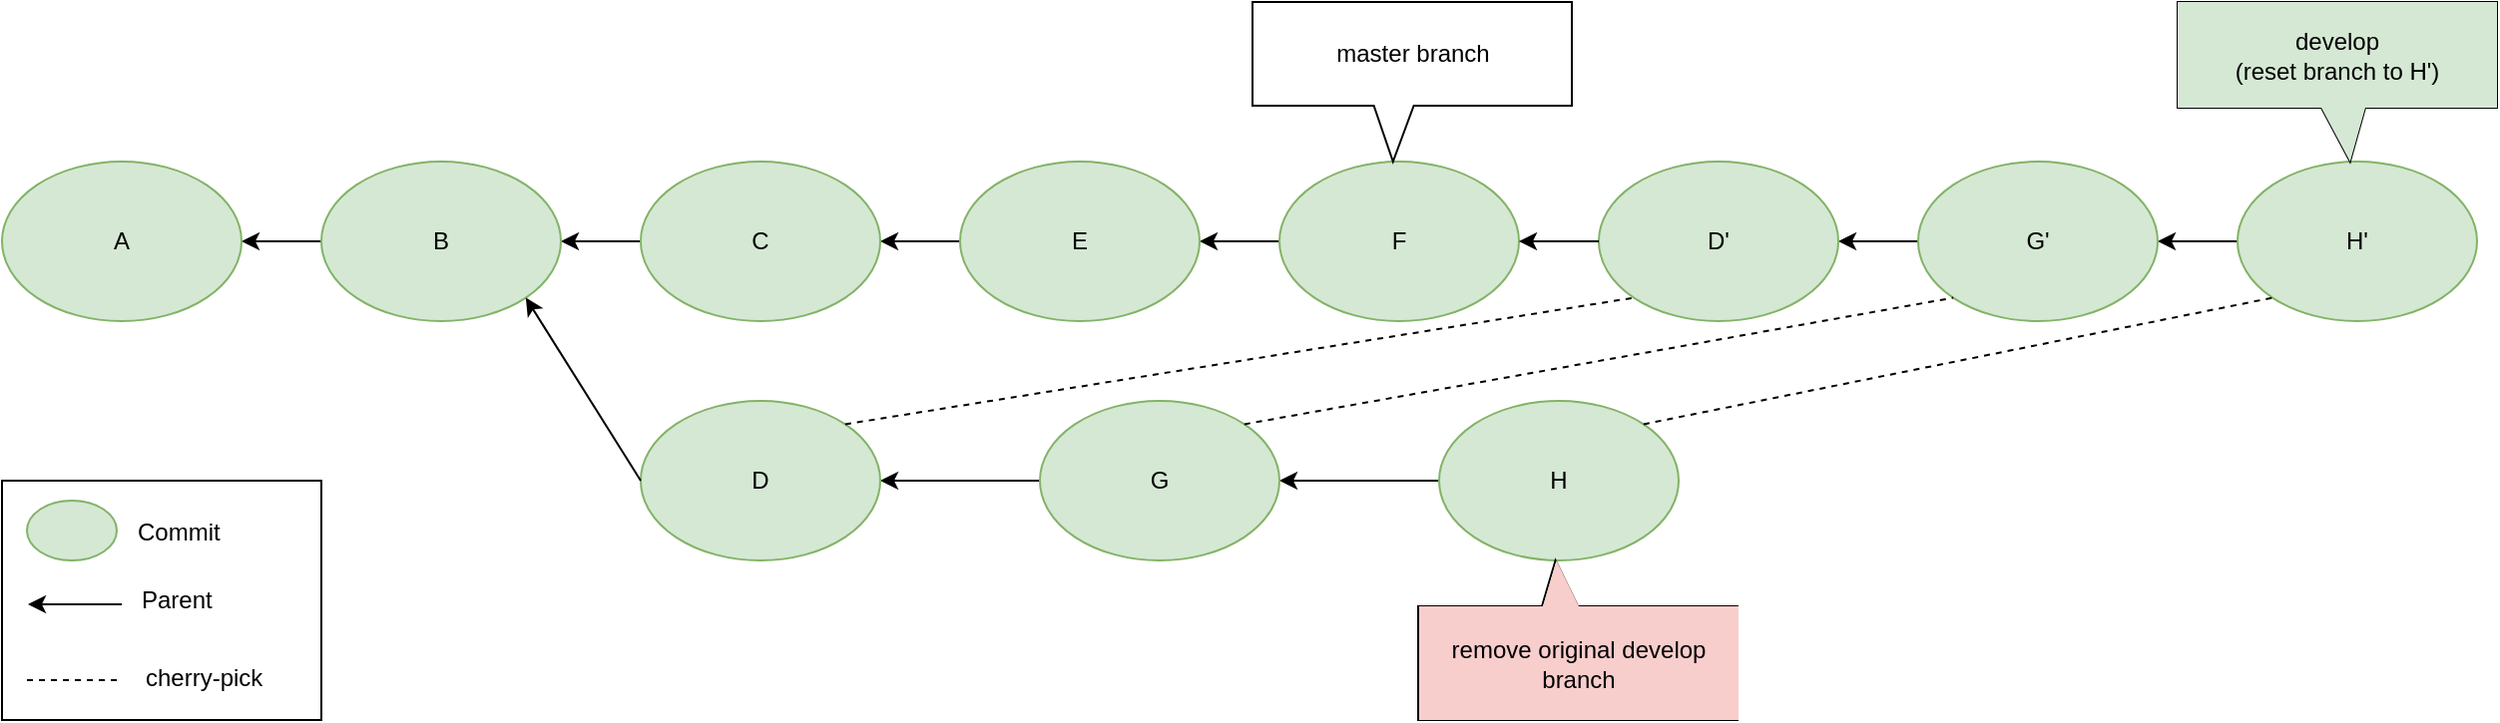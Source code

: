 <mxfile version="10.7.7" type="device"><diagram id="0ILN9TpnPkhCdRFMLS-N" name="Rebase"><mxGraphModel dx="961" dy="532" grid="1" gridSize="10" guides="1" tooltips="1" connect="1" arrows="1" fold="1" page="1" pageScale="1" pageWidth="1169" pageHeight="827" math="0" shadow="0"><root><mxCell id="0"/><mxCell id="1" value="master" style="locked=1;" parent="0"/><mxCell id="VbF1uJxePuSkI7KZuPKQ-6" style="edgeStyle=orthogonalEdgeStyle;rounded=0;orthogonalLoop=1;jettySize=auto;html=1;exitX=1;exitY=0.5;exitDx=0;exitDy=0;endArrow=none;endFill=0;startArrow=classic;startFill=1;" edge="1" parent="1" source="VbF1uJxePuSkI7KZuPKQ-4" target="VbF1uJxePuSkI7KZuPKQ-5"><mxGeometry relative="1" as="geometry"/></mxCell><mxCell id="VbF1uJxePuSkI7KZuPKQ-4" value="A" style="ellipse;whiteSpace=wrap;html=1;fillColor=#d5e8d4;strokeColor=#82b366;" vertex="1" parent="1"><mxGeometry x="40" y="160" width="120" height="80" as="geometry"/></mxCell><mxCell id="VbF1uJxePuSkI7KZuPKQ-8" style="edgeStyle=orthogonalEdgeStyle;rounded=0;orthogonalLoop=1;jettySize=auto;html=1;exitX=1;exitY=0.5;exitDx=0;exitDy=0;entryX=0;entryY=0.5;entryDx=0;entryDy=0;endFill=0;endArrow=none;startFill=1;startArrow=classic;" edge="1" parent="1" source="VbF1uJxePuSkI7KZuPKQ-5" target="VbF1uJxePuSkI7KZuPKQ-7"><mxGeometry relative="1" as="geometry"/></mxCell><mxCell id="VbF1uJxePuSkI7KZuPKQ-5" value="B" style="ellipse;whiteSpace=wrap;html=1;fillColor=#d5e8d4;strokeColor=#82b366;" vertex="1" parent="1"><mxGeometry x="200" y="160" width="120" height="80" as="geometry"/></mxCell><mxCell id="VbF1uJxePuSkI7KZuPKQ-10" value="" style="edgeStyle=orthogonalEdgeStyle;rounded=0;orthogonalLoop=1;jettySize=auto;html=1;endFill=0;endArrow=none;startFill=1;startArrow=classic;" edge="1" parent="1" source="VbF1uJxePuSkI7KZuPKQ-7" target="VbF1uJxePuSkI7KZuPKQ-9"><mxGeometry relative="1" as="geometry"/></mxCell><mxCell id="VbF1uJxePuSkI7KZuPKQ-7" value="C" style="ellipse;whiteSpace=wrap;html=1;fillColor=#d5e8d4;strokeColor=#82b366;" vertex="1" parent="1"><mxGeometry x="360" y="160" width="120" height="80" as="geometry"/></mxCell><mxCell id="VbF1uJxePuSkI7KZuPKQ-12" value="" style="edgeStyle=orthogonalEdgeStyle;rounded=0;orthogonalLoop=1;jettySize=auto;html=1;endFill=0;endArrow=none;startFill=1;startArrow=classic;" edge="1" parent="1" source="VbF1uJxePuSkI7KZuPKQ-9" target="VbF1uJxePuSkI7KZuPKQ-11"><mxGeometry relative="1" as="geometry"/></mxCell><mxCell id="VbF1uJxePuSkI7KZuPKQ-9" value="E" style="ellipse;whiteSpace=wrap;html=1;fillColor=#d5e8d4;strokeColor=#82b366;" vertex="1" parent="1"><mxGeometry x="520" y="160" width="120" height="80" as="geometry"/></mxCell><mxCell id="VbF1uJxePuSkI7KZuPKQ-11" value="F" style="ellipse;whiteSpace=wrap;html=1;fillColor=#d5e8d4;strokeColor=#82b366;" vertex="1" parent="1"><mxGeometry x="680" y="160" width="120" height="80" as="geometry"/></mxCell><mxCell id="VbF1uJxePuSkI7KZuPKQ-13" value="&lt;div&gt;master branch&lt;br&gt;&lt;/div&gt;" style="shape=callout;whiteSpace=wrap;html=1;perimeter=calloutPerimeter;position2=0.44;size=28;position=0.38;fillColor=none;" vertex="1" parent="1"><mxGeometry x="666.5" y="80" width="160" height="80" as="geometry"/></mxCell><mxCell id="VbF1uJxePuSkI7KZuPKQ-14" value="develop" style="locked=1;" parent="0"/><mxCell id="VbF1uJxePuSkI7KZuPKQ-18" value="" style="edgeStyle=none;rounded=0;orthogonalLoop=1;jettySize=auto;html=1;endFill=0;endArrow=none;startFill=1;startArrow=classic;" edge="1" parent="VbF1uJxePuSkI7KZuPKQ-14" source="VbF1uJxePuSkI7KZuPKQ-15" target="VbF1uJxePuSkI7KZuPKQ-17"><mxGeometry relative="1" as="geometry"/></mxCell><mxCell id="VbF1uJxePuSkI7KZuPKQ-15" value="D" style="ellipse;whiteSpace=wrap;html=1;fillColor=#d5e8d4;strokeColor=#82b366;" vertex="1" parent="VbF1uJxePuSkI7KZuPKQ-14"><mxGeometry x="360" y="280" width="120" height="80" as="geometry"/></mxCell><mxCell id="VbF1uJxePuSkI7KZuPKQ-20" value="" style="edgeStyle=none;rounded=0;orthogonalLoop=1;jettySize=auto;html=1;endFill=0;endArrow=none;startFill=1;startArrow=classic;" edge="1" parent="VbF1uJxePuSkI7KZuPKQ-14" source="VbF1uJxePuSkI7KZuPKQ-17" target="VbF1uJxePuSkI7KZuPKQ-19"><mxGeometry relative="1" as="geometry"/></mxCell><mxCell id="VbF1uJxePuSkI7KZuPKQ-17" value="G" style="ellipse;whiteSpace=wrap;html=1;fillColor=#d5e8d4;strokeColor=#82b366;" vertex="1" parent="VbF1uJxePuSkI7KZuPKQ-14"><mxGeometry x="560" y="280" width="120" height="80" as="geometry"/></mxCell><mxCell id="VbF1uJxePuSkI7KZuPKQ-19" value="H" style="ellipse;whiteSpace=wrap;html=1;fillColor=#d5e8d4;strokeColor=#82b366;" vertex="1" parent="VbF1uJxePuSkI7KZuPKQ-14"><mxGeometry x="760" y="280" width="120" height="80" as="geometry"/></mxCell><mxCell id="VbF1uJxePuSkI7KZuPKQ-16" style="rounded=0;orthogonalLoop=1;jettySize=auto;html=1;exitX=1;exitY=1;exitDx=0;exitDy=0;entryX=0;entryY=0.5;entryDx=0;entryDy=0;endFill=0;endArrow=none;startFill=1;startArrow=classic;" edge="1" parent="VbF1uJxePuSkI7KZuPKQ-14" source="VbF1uJxePuSkI7KZuPKQ-5" target="VbF1uJxePuSkI7KZuPKQ-15"><mxGeometry relative="1" as="geometry"/></mxCell><mxCell id="VbF1uJxePuSkI7KZuPKQ-21" value="&lt;div&gt;develop branch&lt;/div&gt;" style="shape=callout;whiteSpace=wrap;html=1;perimeter=calloutPerimeter;position2=0.57;size=23;position=0.5;fillColor=none;direction=west;base=18;" vertex="1" parent="VbF1uJxePuSkI7KZuPKQ-14"><mxGeometry x="749.5" y="360" width="160" height="80" as="geometry"/></mxCell><mxCell id="VbF1uJxePuSkI7KZuPKQ-22" value="rebase_process" style="locked=1;" parent="0"/><mxCell id="VbF1uJxePuSkI7KZuPKQ-27" style="edgeStyle=none;rounded=0;orthogonalLoop=1;jettySize=auto;html=1;exitX=1;exitY=0.5;exitDx=0;exitDy=0;endFill=0;endArrow=none;startFill=1;startArrow=classic;" edge="1" parent="VbF1uJxePuSkI7KZuPKQ-22" source="VbF1uJxePuSkI7KZuPKQ-23" target="VbF1uJxePuSkI7KZuPKQ-24"><mxGeometry relative="1" as="geometry"/></mxCell><mxCell id="VbF1uJxePuSkI7KZuPKQ-23" value="D'" style="ellipse;whiteSpace=wrap;html=1;fillColor=#d5e8d4;strokeColor=#82b366;" vertex="1" parent="VbF1uJxePuSkI7KZuPKQ-22"><mxGeometry x="840" y="160" width="120" height="80" as="geometry"/></mxCell><mxCell id="VbF1uJxePuSkI7KZuPKQ-28" style="edgeStyle=none;rounded=0;orthogonalLoop=1;jettySize=auto;html=1;exitX=1;exitY=0.5;exitDx=0;exitDy=0;endFill=0;endArrow=none;startFill=1;startArrow=classic;" edge="1" parent="VbF1uJxePuSkI7KZuPKQ-22" source="VbF1uJxePuSkI7KZuPKQ-24" target="VbF1uJxePuSkI7KZuPKQ-25"><mxGeometry relative="1" as="geometry"/></mxCell><mxCell id="VbF1uJxePuSkI7KZuPKQ-24" value="G'" style="ellipse;whiteSpace=wrap;html=1;fillColor=#d5e8d4;strokeColor=#82b366;" vertex="1" parent="VbF1uJxePuSkI7KZuPKQ-22"><mxGeometry x="1000" y="160" width="120" height="80" as="geometry"/></mxCell><mxCell id="VbF1uJxePuSkI7KZuPKQ-25" value="&lt;div&gt;H'&lt;/div&gt;" style="ellipse;whiteSpace=wrap;html=1;fillColor=#d5e8d4;strokeColor=#82b366;" vertex="1" parent="VbF1uJxePuSkI7KZuPKQ-22"><mxGeometry x="1160" y="160" width="120" height="80" as="geometry"/></mxCell><mxCell id="VbF1uJxePuSkI7KZuPKQ-26" style="edgeStyle=none;rounded=0;orthogonalLoop=1;jettySize=auto;html=1;exitX=1;exitY=0.5;exitDx=0;exitDy=0;entryX=0;entryY=0.5;entryDx=0;entryDy=0;endFill=0;endArrow=none;startFill=1;startArrow=classic;" edge="1" parent="VbF1uJxePuSkI7KZuPKQ-22" source="VbF1uJxePuSkI7KZuPKQ-11" target="VbF1uJxePuSkI7KZuPKQ-23"><mxGeometry relative="1" as="geometry"/></mxCell><mxCell id="VbF1uJxePuSkI7KZuPKQ-29" value="&lt;div&gt;temporary branch&lt;/div&gt;" style="shape=callout;whiteSpace=wrap;html=1;perimeter=calloutPerimeter;position2=0.54;size=27;position=0.45;direction=east;base=22;fillColor=none;" vertex="1" parent="VbF1uJxePuSkI7KZuPKQ-22"><mxGeometry x="1130" y="80" width="160" height="80" as="geometry"/></mxCell><mxCell id="VbF1uJxePuSkI7KZuPKQ-47" style="edgeStyle=none;rounded=0;orthogonalLoop=1;jettySize=auto;html=1;exitX=1;exitY=0;exitDx=0;exitDy=0;entryX=0;entryY=1;entryDx=0;entryDy=0;startArrow=none;startFill=0;endArrow=none;endFill=0;dashed=1;" edge="1" parent="VbF1uJxePuSkI7KZuPKQ-22" source="VbF1uJxePuSkI7KZuPKQ-15" target="VbF1uJxePuSkI7KZuPKQ-23"><mxGeometry relative="1" as="geometry"/></mxCell><mxCell id="VbF1uJxePuSkI7KZuPKQ-48" style="edgeStyle=none;rounded=0;orthogonalLoop=1;jettySize=auto;html=1;exitX=1;exitY=0;exitDx=0;exitDy=0;entryX=0;entryY=1;entryDx=0;entryDy=0;dashed=1;startArrow=none;startFill=0;endArrow=none;endFill=0;" edge="1" parent="VbF1uJxePuSkI7KZuPKQ-22" source="VbF1uJxePuSkI7KZuPKQ-17" target="VbF1uJxePuSkI7KZuPKQ-24"><mxGeometry relative="1" as="geometry"/></mxCell><mxCell id="VbF1uJxePuSkI7KZuPKQ-49" style="edgeStyle=none;rounded=0;orthogonalLoop=1;jettySize=auto;html=1;exitX=1;exitY=0;exitDx=0;exitDy=0;entryX=0;entryY=1;entryDx=0;entryDy=0;dashed=1;startArrow=none;startFill=0;endArrow=none;endFill=0;" edge="1" parent="VbF1uJxePuSkI7KZuPKQ-22" source="VbF1uJxePuSkI7KZuPKQ-19" target="VbF1uJxePuSkI7KZuPKQ-25"><mxGeometry relative="1" as="geometry"/></mxCell><mxCell id="VbF1uJxePuSkI7KZuPKQ-50" value="rebase_completed" style="locked=1;" parent="0"/><mxCell id="VbF1uJxePuSkI7KZuPKQ-51" value="&lt;div&gt;develop&lt;/div&gt;&lt;div&gt;(reset branch to H')&lt;br&gt;&lt;/div&gt;" style="shape=callout;whiteSpace=wrap;html=1;perimeter=calloutPerimeter;position2=0.54;size=27;position=0.45;direction=east;base=22;fillColor=#d5e8d4;strokeColor=none;" vertex="1" parent="VbF1uJxePuSkI7KZuPKQ-50"><mxGeometry x="1130" y="80" width="160" height="80" as="geometry"/></mxCell><mxCell id="VbF1uJxePuSkI7KZuPKQ-52" value="remove original develop branch" style="shape=callout;whiteSpace=wrap;html=1;perimeter=calloutPerimeter;position2=0.57;size=23;position=0.5;fillColor=#f8cecc;direction=west;base=18;strokeColor=none;" vertex="1" parent="VbF1uJxePuSkI7KZuPKQ-50"><mxGeometry x="750" y="360" width="160" height="80" as="geometry"/></mxCell><mxCell id="VbF1uJxePuSkI7KZuPKQ-37" value="legend" style="locked=1;" parent="0"/><mxCell id="VbF1uJxePuSkI7KZuPKQ-38" value="" style="rounded=0;whiteSpace=wrap;html=1;strokeColor=#000000;fillColor=#ffffff;labelBackgroundColor=none;" vertex="1" parent="VbF1uJxePuSkI7KZuPKQ-37"><mxGeometry x="40" y="320" width="160" height="120" as="geometry"/></mxCell><mxCell id="VbF1uJxePuSkI7KZuPKQ-39" value="" style="group" vertex="1" connectable="0" parent="VbF1uJxePuSkI7KZuPKQ-37"><mxGeometry x="52.5" y="330" width="110" height="30" as="geometry"/></mxCell><mxCell id="VbF1uJxePuSkI7KZuPKQ-40" value="" style="ellipse;whiteSpace=wrap;html=1;rounded=1;shadow=0;glass=0;comic=0;strokeColor=#82b366;fillColor=#d5e8d4;" vertex="1" parent="VbF1uJxePuSkI7KZuPKQ-39"><mxGeometry width="45" height="30" as="geometry"/></mxCell><mxCell id="VbF1uJxePuSkI7KZuPKQ-41" value="Commit" style="text;html=1;strokeColor=none;fillColor=none;align=left;verticalAlign=middle;whiteSpace=wrap;rounded=0;shadow=0;glass=0;comic=0;" vertex="1" parent="VbF1uJxePuSkI7KZuPKQ-39"><mxGeometry x="53" y="8" width="57" height="15" as="geometry"/></mxCell><mxCell id="VbF1uJxePuSkI7KZuPKQ-42" value="" style="endArrow=none;html=1;rounded=0;endFill=0;startFill=1;startArrow=classic;" edge="1" parent="VbF1uJxePuSkI7KZuPKQ-37"><mxGeometry width="50" height="50" relative="1" as="geometry"><mxPoint x="53" y="382" as="sourcePoint"/><mxPoint x="100" y="382" as="targetPoint"/></mxGeometry></mxCell><mxCell id="VbF1uJxePuSkI7KZuPKQ-43" value="&lt;div align=&quot;left&quot;&gt;Parent&lt;/div&gt;" style="text;html=1;strokeColor=none;fillColor=none;align=left;verticalAlign=middle;whiteSpace=wrap;rounded=0;labelBackgroundColor=none;" vertex="1" parent="VbF1uJxePuSkI7KZuPKQ-37"><mxGeometry x="107.5" y="370" width="55" height="20" as="geometry"/></mxCell><mxCell id="VbF1uJxePuSkI7KZuPKQ-44" value="" style="endArrow=none;dashed=1;html=1;" edge="1" parent="VbF1uJxePuSkI7KZuPKQ-37"><mxGeometry width="50" height="50" relative="1" as="geometry"><mxPoint x="52.5" y="420" as="sourcePoint"/><mxPoint x="100" y="420" as="targetPoint"/></mxGeometry></mxCell><mxCell id="VbF1uJxePuSkI7KZuPKQ-45" value="cherry-pick" style="text;html=1;strokeColor=none;fillColor=none;align=left;verticalAlign=middle;whiteSpace=wrap;rounded=0;shadow=0;glass=0;comic=0;" vertex="1" parent="VbF1uJxePuSkI7KZuPKQ-37"><mxGeometry x="110" y="407" width="80" height="23" as="geometry"/></mxCell></root></mxGraphModel></diagram></mxfile>